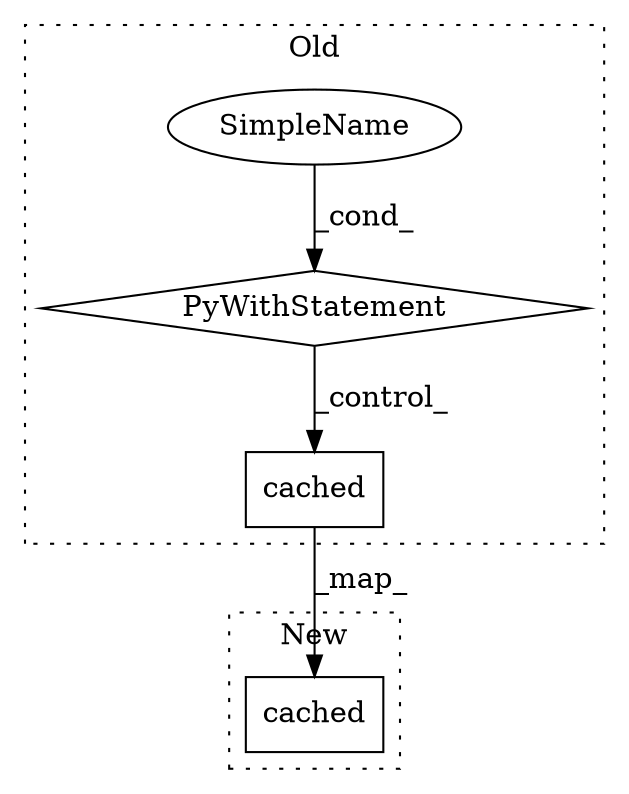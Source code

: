 digraph G {
subgraph cluster0 {
1 [label="cached" a="32" s="20228,20240" l="7,1" shape="box"];
3 [label="SimpleName" a="42" s="" l="" shape="ellipse"];
4 [label="PyWithStatement" a="104" s="20142,20191" l="10,2" shape="diamond"];
label = "Old";
style="dotted";
}
subgraph cluster1 {
2 [label="cached" a="32" s="20217,20229" l="7,1" shape="box"];
label = "New";
style="dotted";
}
1 -> 2 [label="_map_"];
3 -> 4 [label="_cond_"];
4 -> 1 [label="_control_"];
}
